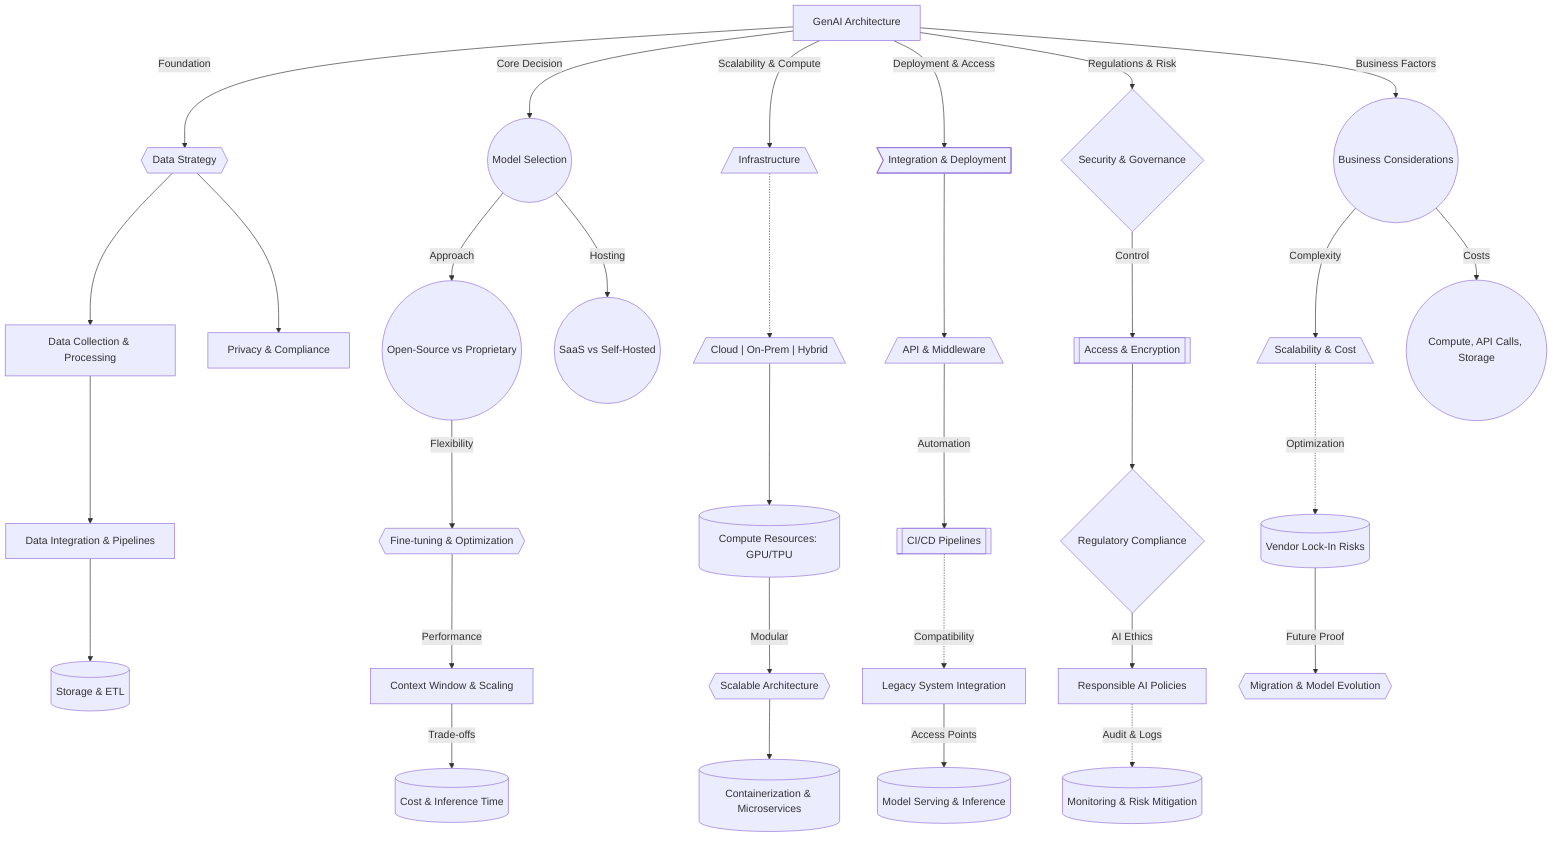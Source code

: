 graph TD
  %% Core Node
  A[GenAI Architecture] -->|Foundation| B{{Data Strategy}}
  A -->|Core Decision| C((Model Selection))
  A -->|Scalability & Compute| D[/Infrastructure\]
  A -->|Deployment & Access| E>Integration & Deployment]
  A -->|Regulations & Risk| F{Security & Governance}
  A -->|Business Factors| G((Business Considerations))

  %% Data Strategy
  B --> B1[Data Collection & Processing]
  B --> B2[Privacy & Compliance]
  B1 --> B3[Data Integration & Pipelines]
  B3 --> B4[(Storage & ETL)]

  %% Model Selection with Intersections
  C -->|Approach| C1((Open-Source vs Proprietary))
  C -->|Hosting| C2((SaaS vs Self-Hosted))
  C1 -->|Flexibility| C3{{Fine-tuning & Optimization}}
  C3 -->|Performance| C4[Context Window & Scaling]
  C4 -->|Trade-offs| C5[(Cost & Inference Time)]
  
  %% Infrastructure with Different Patterns
  D -.-> D1[/Cloud | On-Prem | Hybrid\]
  D1 --> D2[(Compute Resources: GPU/TPU)]
  D2 -->|Modular| D3{{Scalable Architecture}}
  D3 --> D4[(Containerization & Microservices)]
  
  %% Integration & Deployment - Complex Flow
  E --> E1[/API & Middleware\]
  E1 -->|Automation| E2[[CI/CD Pipelines]]
  E2 -.->|Compatibility| E3[Legacy System Integration]
  E3 -->|Access Points| E4[(Model Serving & Inference)]
  
  %% Security & Governance - Cross Linking
  F -->|Control| F1[[Access & Encryption]]
  F1 --> F2{Regulatory Compliance}
  F2 -->|AI Ethics| F3[Responsible AI Policies]
  F3 -.->|Audit & Logs| F4[(Monitoring & Risk Mitigation)]
  
  %% Business Considerations - Intersecting Components
  G -->|Complexity| G1[/Scalability & Cost\]
  G -->|Costs| G2((Compute, API Calls, Storage))
  G1 -.->|Optimization| G3[(Vendor Lock-In Risks)]
  G3 -->|Future Proof| G4{{Migration & Model Evolution}}